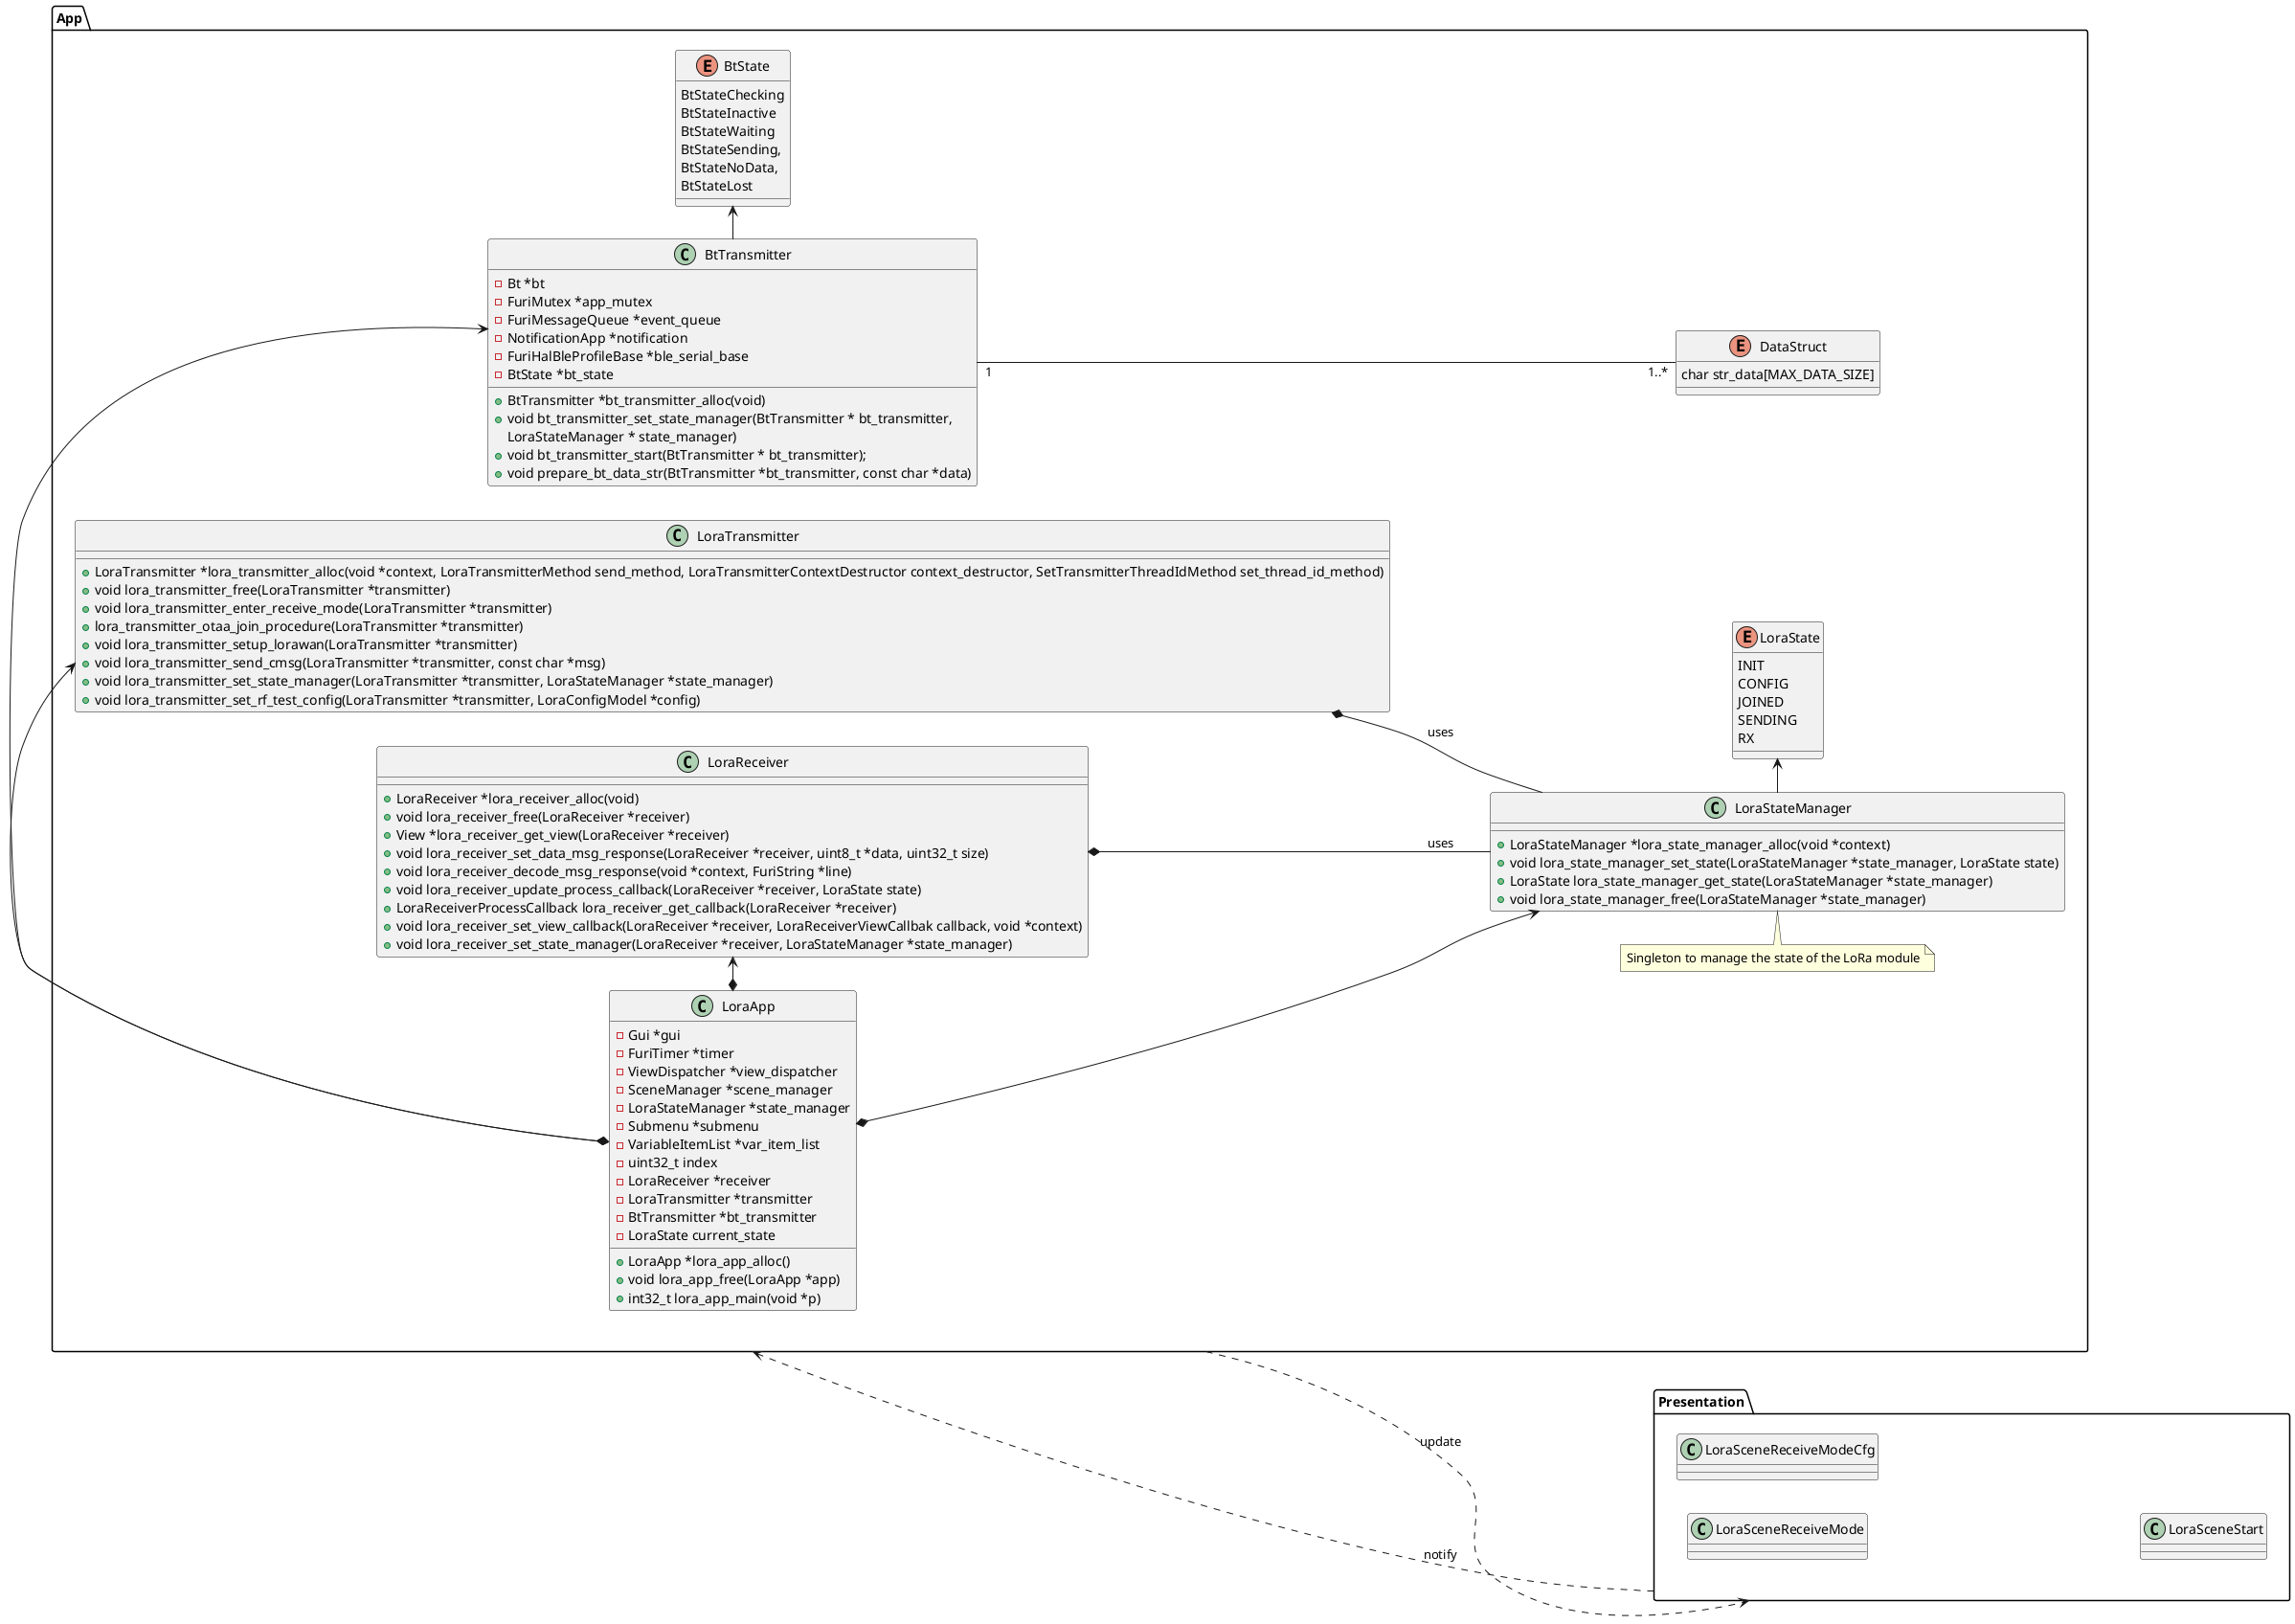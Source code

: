 @startuml
left to right direction
package "App" {
    enum BtState {
        BtStateChecking
        BtStateInactive
        BtStateWaiting
        BtStateSending,
        BtStateNoData,
        BtStateLost
    }

    enum DataStruct{
        char str_data[MAX_DATA_SIZE]
    }

    class BtTransmitter {
        - Bt *bt
        - FuriMutex *app_mutex
        - FuriMessageQueue *event_queue
        - NotificationApp *notification 
        - FuriHalBleProfileBase *ble_serial_base
        - BtState *bt_state
        + BtTransmitter *bt_transmitter_alloc(void)
        + void bt_transmitter_set_state_manager(BtTransmitter * bt_transmitter,
                                        LoraStateManager * state_manager)
        + void bt_transmitter_start(BtTransmitter * bt_transmitter);
        + void prepare_bt_data_str(BtTransmitter *bt_transmitter, const char *data)
    }

    BtTransmitter -> BtState
    BtTransmitter "1" -- "1..*" DataStruct


    enum LoraState{
        INIT
        CONFIG
        JOINED
        SENDING
        RX
    }

    class LoraStateManager{
        + LoraStateManager *lora_state_manager_alloc(void *context)
        + void lora_state_manager_set_state(LoraStateManager *state_manager, LoraState state)
        + LoraState lora_state_manager_get_state(LoraStateManager *state_manager)
        + void lora_state_manager_free(LoraStateManager *state_manager)
    }

    note top of LoraStateManager
        Singleton to manage the state of the LoRa module
    end note

    LoraStateManager -> LoraState

    class LoraTransmitter {
        + LoraTransmitter *lora_transmitter_alloc(void *context, LoraTransmitterMethod send_method, LoraTransmitterContextDestructor context_destructor, SetTransmitterThreadIdMethod set_thread_id_method)
        + void lora_transmitter_free(LoraTransmitter *transmitter)
        + void lora_transmitter_enter_receive_mode(LoraTransmitter *transmitter)
        + lora_transmitter_otaa_join_procedure(LoraTransmitter *transmitter)
        + void lora_transmitter_setup_lorawan(LoraTransmitter *transmitter)
        + void lora_transmitter_send_cmsg(LoraTransmitter *transmitter, const char *msg)
        + void lora_transmitter_set_state_manager(LoraTransmitter *transmitter, LoraStateManager *state_manager)
        + void lora_transmitter_set_rf_test_config(LoraTransmitter *transmitter, LoraConfigModel *config)
    }
    LoraTransmitter *-- LoraStateManager: uses


    class LoraReceiver{
        + LoraReceiver *lora_receiver_alloc(void)
        + void lora_receiver_free(LoraReceiver *receiver)
        + View *lora_receiver_get_view(LoraReceiver *receiver)
        + void lora_receiver_set_data_msg_response(LoraReceiver *receiver, uint8_t *data, uint32_t size)
        + void lora_receiver_decode_msg_response(void *context, FuriString *line)
        + void lora_receiver_update_process_callback(LoraReceiver *receiver, LoraState state)
        + LoraReceiverProcessCallback lora_receiver_get_callback(LoraReceiver *receiver)
        + void lora_receiver_set_view_callback(LoraReceiver *receiver, LoraReceiverViewCallbak callback, void *context)
        + void lora_receiver_set_state_manager(LoraReceiver *receiver, LoraStateManager *state_manager)
    }
    LoraReceiver *-- LoraStateManager: uses

    class LoraApp {
        - Gui *gui
        - FuriTimer *timer
        - ViewDispatcher *view_dispatcher
        - SceneManager *scene_manager
        - LoraStateManager *state_manager
        - Submenu *submenu
        - VariableItemList *var_item_list
        - uint32_t index
        - LoraReceiver *receiver
        - LoraTransmitter *transmitter
        - BtTransmitter *bt_transmitter
        - LoraState current_state

        + LoraApp *lora_app_alloc()
        + void lora_app_free(LoraApp *app)
        + int32_t lora_app_main(void *p)
    }

    LoraApp *-> LoraTransmitter
    LoraApp *-> LoraReceiver
    LoraApp *-> LoraStateManager
    LoraApp *-> BtTransmitter
}

package "Presentation" {
    class LoraSceneReceiveMode{}
    class LoraSceneReceiveModeCfg{}
    class LoraSceneStart{}
    
}
App ..> Presentation: update
Presentation ..> App: notify
@enduml


